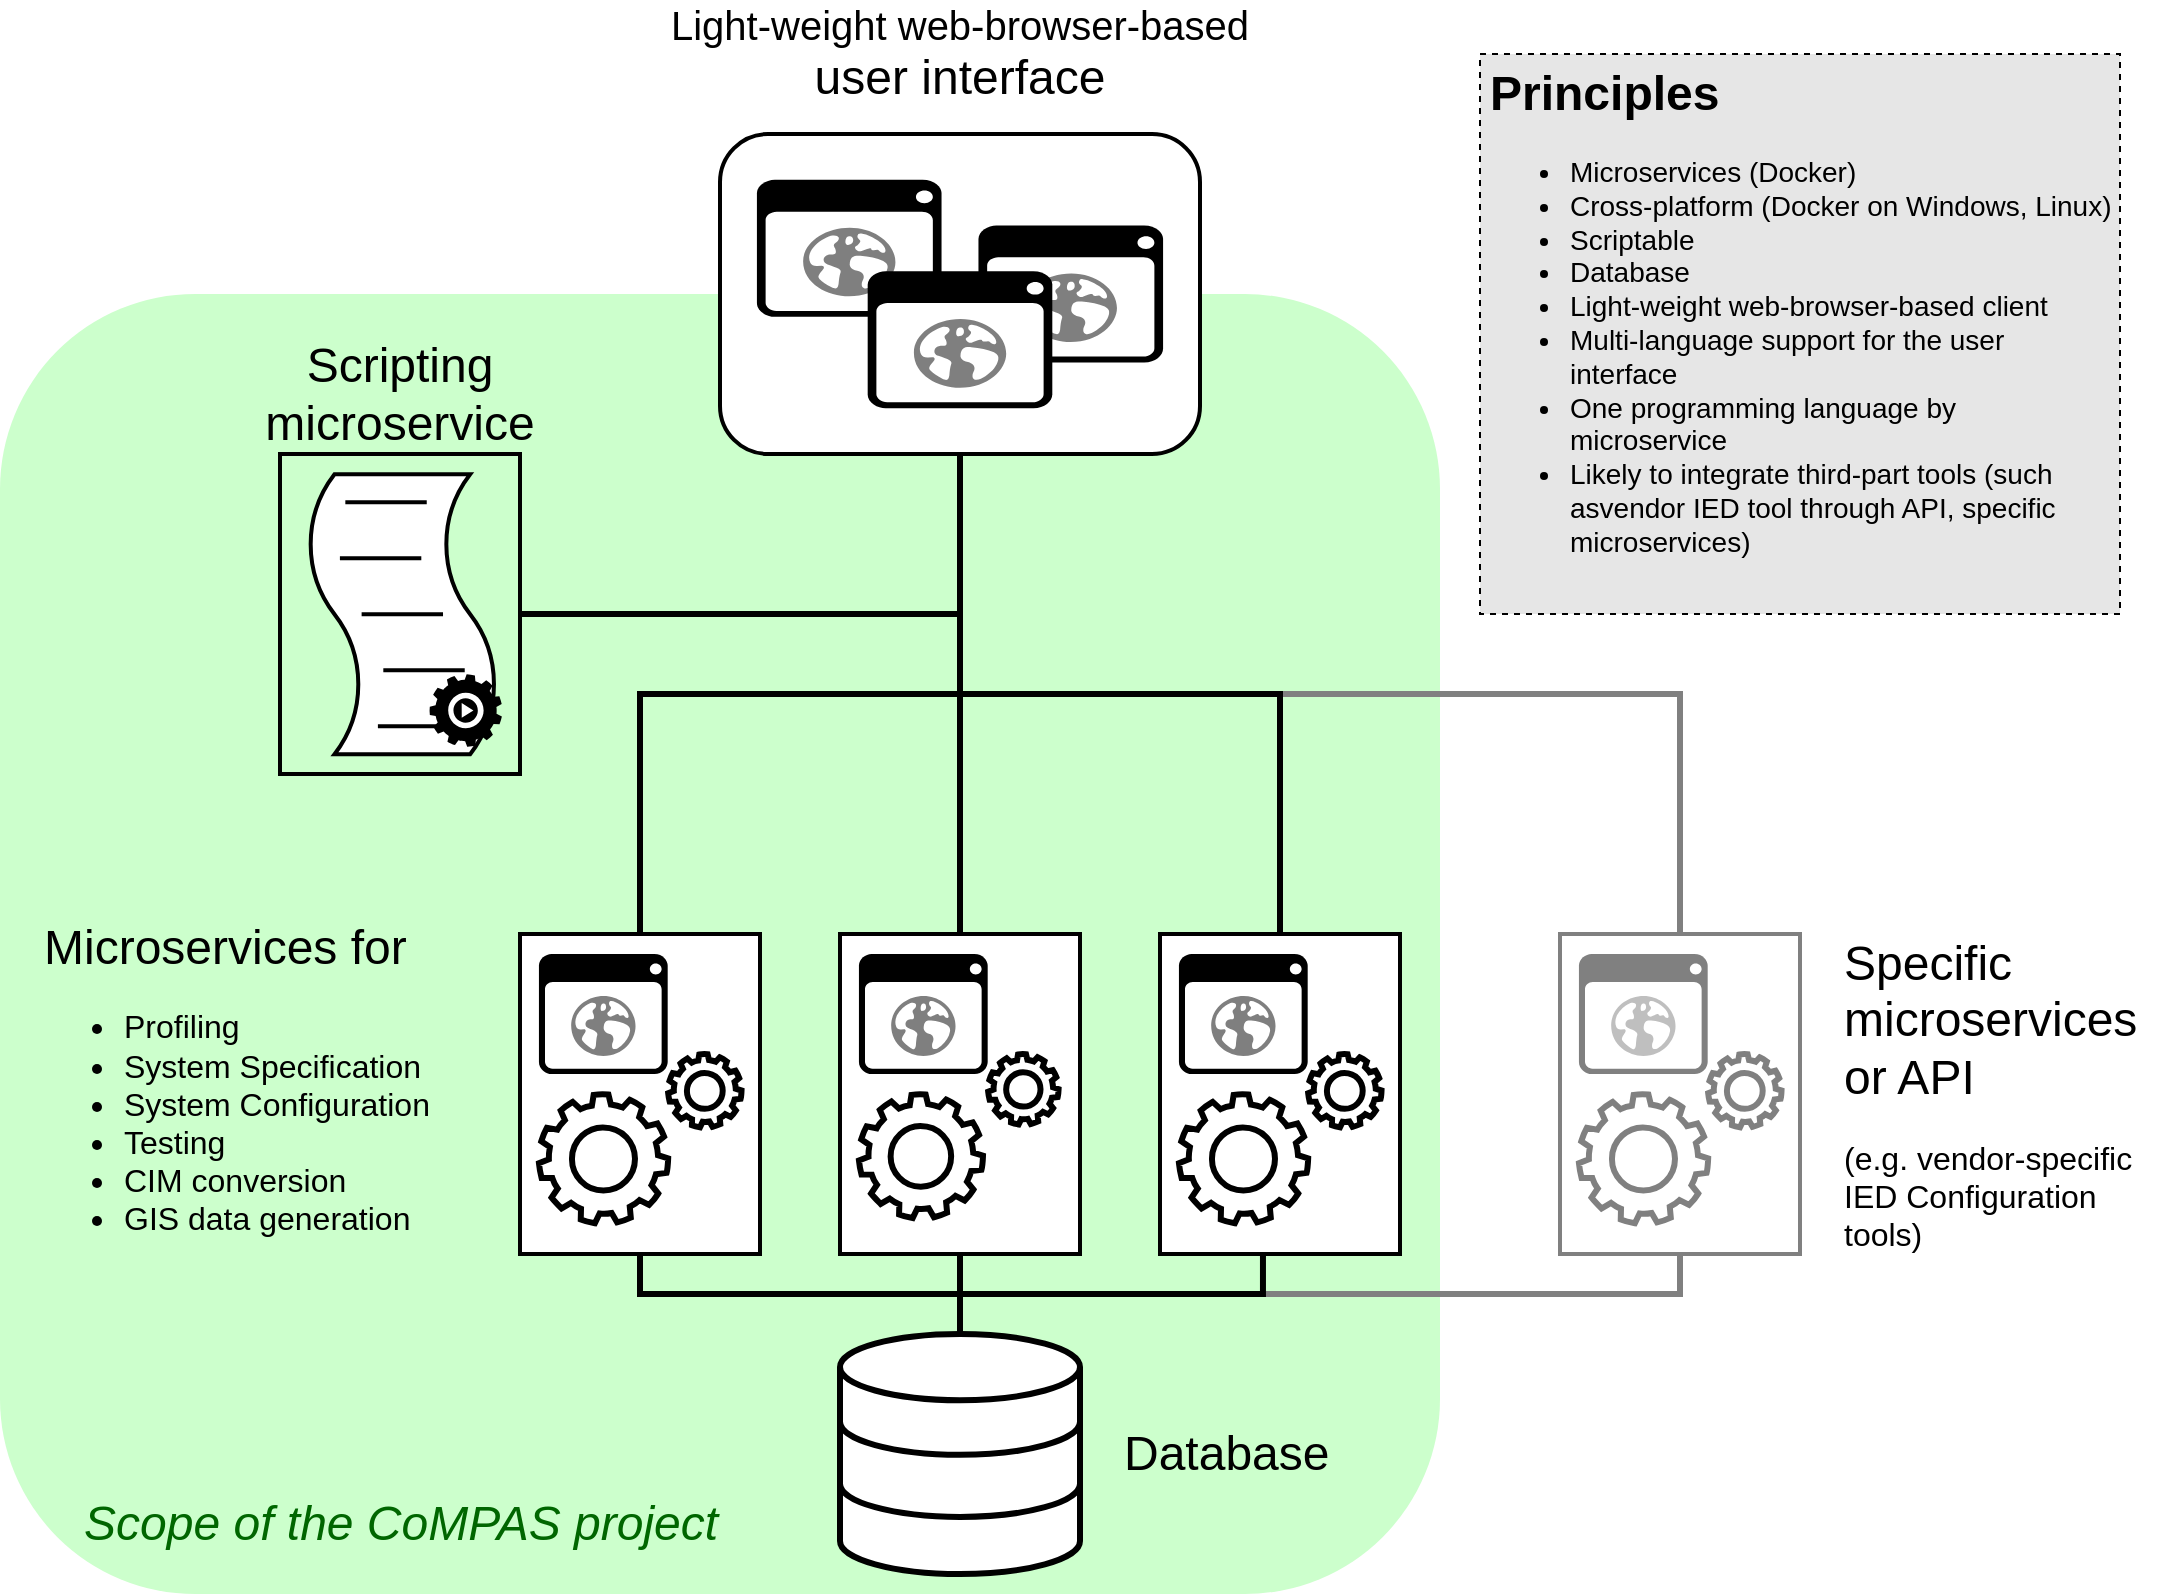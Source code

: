 <mxfile version="13.0.2" type="onedrive"><diagram id="8MLTrKeI8Y9a-DUyz9ag" name="Page-1"><mxGraphModel dx="1564" dy="864" grid="1" gridSize="10" guides="1" tooltips="1" connect="1" arrows="1" fold="1" page="1" pageScale="1" pageWidth="1169" pageHeight="827" math="0" shadow="0"><root><mxCell id="0"/><mxCell id="1" parent="0"/><mxCell id="Y_WJqo6VVNfsRhNZzqam-58" value="" style="rounded=1;whiteSpace=wrap;html=1;shadow=0;strokeColor=none;strokeWidth=2;fillColor=#CCFFCC;" parent="1" vertex="1"><mxGeometry x="60" y="160" width="720" height="650" as="geometry"/></mxCell><mxCell id="Y_WJqo6VVNfsRhNZzqam-51" value="" style="edgeStyle=elbowEdgeStyle;rounded=0;orthogonalLoop=1;jettySize=auto;html=1;elbow=vertical;endArrow=none;endFill=0;strokeWidth=3;entryX=0.5;entryY=1;entryDx=0;entryDy=0;strokeColor=#808080;exitX=0.5;exitY=-0.001;exitDx=0;exitDy=0;exitPerimeter=0;" parent="1" source="6FfZJY_eNl3m8xKxrcE1-2" target="Y_WJqo6VVNfsRhNZzqam-46" edge="1"><mxGeometry relative="1" as="geometry"><mxPoint x="701.72" y="651.44" as="targetPoint"/><mxPoint x="540" y="670" as="sourcePoint"/></mxGeometry></mxCell><mxCell id="Y_WJqo6VVNfsRhNZzqam-50" value="" style="edgeStyle=orthogonalEdgeStyle;rounded=0;orthogonalLoop=1;jettySize=auto;html=1;entryX=0.5;entryY=0;entryDx=0;entryDy=0;exitX=0.5;exitY=1;exitDx=0;exitDy=0;elbow=vertical;endArrow=none;endFill=0;strokeWidth=3;strokeColor=#808080;" parent="1" source="Y_WJqo6VVNfsRhNZzqam-5" target="Y_WJqo6VVNfsRhNZzqam-46" edge="1"><mxGeometry relative="1" as="geometry"><mxPoint x="710" y="490" as="targetPoint"/><mxPoint x="550" y="250" as="sourcePoint"/></mxGeometry></mxCell><mxCell id="6FfZJY_eNl3m8xKxrcE1-2" value="" style="html=1;verticalLabelPosition=bottom;align=center;labelBackgroundColor=#ffffff;verticalAlign=top;strokeWidth=3;strokeColor=#000000;shadow=0;dashed=0;shape=mxgraph.ios7.icons.data;" parent="1" vertex="1"><mxGeometry x="480" y="680" width="120" height="120" as="geometry"/></mxCell><mxCell id="6FfZJY_eNl3m8xKxrcE1-78" value="" style="edgeStyle=elbowEdgeStyle;rounded=0;orthogonalLoop=1;jettySize=auto;html=1;exitX=0.5;exitY=-0.001;exitDx=0;exitDy=0;exitPerimeter=0;elbow=vertical;endArrow=none;endFill=0;strokeWidth=3;entryX=0.429;entryY=1.002;entryDx=0;entryDy=0;entryPerimeter=0;" parent="1" source="6FfZJY_eNl3m8xKxrcE1-2" target="Y_WJqo6VVNfsRhNZzqam-36" edge="1"><mxGeometry relative="1" as="geometry"><mxPoint x="600" y="700" as="targetPoint"/></mxGeometry></mxCell><mxCell id="6FfZJY_eNl3m8xKxrcE1-82" value="" style="edgeStyle=elbowEdgeStyle;rounded=0;orthogonalLoop=1;jettySize=auto;elbow=vertical;html=1;endArrow=none;endFill=0;strokeWidth=3;exitX=0.5;exitY=1;exitDx=0;exitDy=0;" parent="1" source="Y_WJqo6VVNfsRhNZzqam-29" edge="1"><mxGeometry relative="1" as="geometry"><mxPoint x="540" y="680" as="targetPoint"/><mxPoint x="330" y="730" as="sourcePoint"/></mxGeometry></mxCell><mxCell id="6FfZJY_eNl3m8xKxrcE1-80" value="" style="edgeStyle=elbowEdgeStyle;rounded=0;orthogonalLoop=1;jettySize=auto;elbow=vertical;html=1;endArrow=none;endFill=0;strokeWidth=3;entryX=0.5;entryY=1;entryDx=0;entryDy=0;" parent="1" target="6FfZJY_eNl3m8xKxrcE1-88" edge="1"><mxGeometry relative="1" as="geometry"><mxPoint x="540" y="680" as="sourcePoint"/><mxPoint x="540" y="650" as="targetPoint"/></mxGeometry></mxCell><mxCell id="Y_WJqo6VVNfsRhNZzqam-4" value="" style="group" parent="1" vertex="1" connectable="0"><mxGeometry x="200" y="240" width="120" height="160" as="geometry"/></mxCell><mxCell id="6FfZJY_eNl3m8xKxrcE1-91" value="" style="rounded=0;whiteSpace=wrap;html=1;shadow=0;strokeWidth=2;fillColor=none;" parent="Y_WJqo6VVNfsRhNZzqam-4" vertex="1"><mxGeometry width="120.0" height="160" as="geometry"/></mxCell><mxCell id="6FfZJY_eNl3m8xKxrcE1-39" value="" style="shape=mxgraph.bpmn.script_task;html=1;outlineConnect=0;shadow=0;strokeColor=#000000;strokeWidth=2;fillColor=#ffffff;" parent="Y_WJqo6VVNfsRhNZzqam-4" vertex="1"><mxGeometry x="11.37" y="10.13" width="99.578" height="140" as="geometry"/></mxCell><mxCell id="Y_WJqo6VVNfsRhNZzqam-2" value="" style="group" parent="Y_WJqo6VVNfsRhNZzqam-4" vertex="1" connectable="0"><mxGeometry x="74.737" y="110.13" width="36.21" height="40" as="geometry"/></mxCell><mxCell id="6FfZJY_eNl3m8xKxrcE1-92" value="" style="rounded=0;whiteSpace=wrap;html=1;shadow=0;strokeWidth=2;fillColor=#FFFFFF;strokeColor=none;" parent="Y_WJqo6VVNfsRhNZzqam-2" vertex="1"><mxGeometry x="9.053" y="10" width="18.105" height="20" as="geometry"/></mxCell><mxCell id="6FfZJY_eNl3m8xKxrcE1-20" value="" style="html=1;aspect=fixed;strokeColor=none;shadow=0;align=center;verticalAlign=top;fillColor=#000000;shape=mxgraph.gcp2.play_gear" parent="Y_WJqo6VVNfsRhNZzqam-2" vertex="1"><mxGeometry width="36.21" height="36.21" as="geometry"/></mxCell><mxCell id="Y_WJqo6VVNfsRhNZzqam-6" value="" style="group" parent="1" vertex="1" connectable="0"><mxGeometry x="420" y="80" width="240" height="160" as="geometry"/></mxCell><mxCell id="Y_WJqo6VVNfsRhNZzqam-5" value="" style="rounded=1;whiteSpace=wrap;html=1;shadow=0;strokeWidth=2;fillColor=#FFFFFF;" parent="Y_WJqo6VVNfsRhNZzqam-6" vertex="1"><mxGeometry width="240" height="160" as="geometry"/></mxCell><mxCell id="6FfZJY_eNl3m8xKxrcE1-44" value="" style="shadow=0;dashed=0;html=1;strokeColor=none;fillColor=#000000;labelPosition=center;verticalLabelPosition=bottom;verticalAlign=top;align=center;outlineConnect=0;shape=mxgraph.veeam.2d.web_ui;" parent="Y_WJqo6VVNfsRhNZzqam-6" vertex="1"><mxGeometry x="18.462" y="22.857" width="92.308" height="68.571" as="geometry"/></mxCell><mxCell id="6FfZJY_eNl3m8xKxrcE1-45" value="" style="shadow=0;dashed=0;html=1;strokeColor=none;fillColor=#000000;labelPosition=center;verticalLabelPosition=bottom;verticalAlign=top;align=center;outlineConnect=0;shape=mxgraph.veeam.2d.web_ui;" parent="Y_WJqo6VVNfsRhNZzqam-6" vertex="1"><mxGeometry x="129.231" y="45.714" width="92.308" height="68.571" as="geometry"/></mxCell><mxCell id="6FfZJY_eNl3m8xKxrcE1-46" value="" style="shadow=0;dashed=0;html=1;strokeColor=none;fillColor=#000000;labelPosition=center;verticalLabelPosition=bottom;verticalAlign=top;align=center;outlineConnect=0;shape=mxgraph.veeam.2d.web_ui;" parent="Y_WJqo6VVNfsRhNZzqam-6" vertex="1"><mxGeometry x="73.846" y="68.571" width="92.308" height="68.571" as="geometry"/></mxCell><mxCell id="Y_WJqo6VVNfsRhNZzqam-20" value="" style="group" parent="1" vertex="1" connectable="0"><mxGeometry x="480" y="480" width="120" height="160" as="geometry"/></mxCell><mxCell id="6FfZJY_eNl3m8xKxrcE1-88" value="" style="rounded=0;whiteSpace=wrap;html=1;shadow=0;strokeWidth=2;fillColor=#FFFFFF;" parent="Y_WJqo6VVNfsRhNZzqam-20" vertex="1"><mxGeometry width="120.0" height="160" as="geometry"/></mxCell><mxCell id="6FfZJY_eNl3m8xKxrcE1-58" value="" style="html=1;aspect=fixed;strokeColor=#000000;shadow=0;align=center;verticalAlign=top;fillColor=none;shape=mxgraph.gcp2.gear;strokeWidth=3;" parent="Y_WJqo6VVNfsRhNZzqam-20" vertex="1"><mxGeometry x="74.086" y="60" width="35.216" height="35.216" as="geometry"/></mxCell><mxCell id="6FfZJY_eNl3m8xKxrcE1-59" value="" style="shadow=0;dashed=0;html=1;strokeColor=none;fillColor=#000000;labelPosition=center;verticalLabelPosition=bottom;verticalAlign=top;align=center;outlineConnect=0;shape=mxgraph.veeam.2d.web_ui;" parent="Y_WJqo6VVNfsRhNZzqam-20" vertex="1"><mxGeometry x="9.471" y="10" width="64.375" height="60" as="geometry"/></mxCell><mxCell id="6FfZJY_eNl3m8xKxrcE1-57" value="" style="html=1;aspect=fixed;strokeColor=#000000;shadow=0;align=center;verticalAlign=top;fillColor=none;shape=mxgraph.gcp2.gear;strokeWidth=3;" parent="Y_WJqo6VVNfsRhNZzqam-20" vertex="1"><mxGeometry x="9.471" y="80" width="62.031" height="62.031" as="geometry"/></mxCell><mxCell id="Y_WJqo6VVNfsRhNZzqam-21" value="" style="edgeStyle=orthogonalEdgeStyle;rounded=0;orthogonalLoop=1;jettySize=auto;html=1;entryX=1;entryY=0.5;entryDx=0;entryDy=0;exitX=0.5;exitY=1;exitDx=0;exitDy=0;elbow=vertical;endArrow=none;endFill=0;strokeWidth=3;" parent="1" source="Y_WJqo6VVNfsRhNZzqam-5" target="6FfZJY_eNl3m8xKxrcE1-91" edge="1"><mxGeometry relative="1" as="geometry"><mxPoint x="610" y="626.19" as="targetPoint"/><mxPoint x="280" y="720" as="sourcePoint"/></mxGeometry></mxCell><mxCell id="Y_WJqo6VVNfsRhNZzqam-28" value="" style="group" parent="1" vertex="1" connectable="0"><mxGeometry x="320" y="480" width="120" height="160" as="geometry"/></mxCell><mxCell id="Y_WJqo6VVNfsRhNZzqam-29" value="" style="rounded=0;whiteSpace=wrap;html=1;shadow=0;strokeWidth=2;fillColor=#FFFFFF;" parent="Y_WJqo6VVNfsRhNZzqam-28" vertex="1"><mxGeometry width="120" height="160" as="geometry"/></mxCell><mxCell id="Y_WJqo6VVNfsRhNZzqam-30" value="" style="html=1;aspect=fixed;strokeColor=#000000;shadow=0;align=center;verticalAlign=top;fillColor=none;shape=mxgraph.gcp2.gear;strokeWidth=3;" parent="Y_WJqo6VVNfsRhNZzqam-28" vertex="1"><mxGeometry x="74.086" y="60" width="36.683" height="36.683" as="geometry"/></mxCell><mxCell id="Y_WJqo6VVNfsRhNZzqam-31" value="" style="shadow=0;dashed=0;html=1;strokeColor=none;fillColor=#000000;labelPosition=center;verticalLabelPosition=bottom;verticalAlign=top;align=center;outlineConnect=0;shape=mxgraph.veeam.2d.web_ui;" parent="Y_WJqo6VVNfsRhNZzqam-28" vertex="1"><mxGeometry x="9.471" y="10" width="64.375" height="60" as="geometry"/></mxCell><mxCell id="Y_WJqo6VVNfsRhNZzqam-32" value="" style="html=1;aspect=fixed;strokeColor=#000000;shadow=0;align=center;verticalAlign=top;fillColor=none;shape=mxgraph.gcp2.gear;strokeWidth=3;" parent="Y_WJqo6VVNfsRhNZzqam-28" vertex="1"><mxGeometry x="9.471" y="80" width="64.615" height="64.615" as="geometry"/></mxCell><mxCell id="Y_WJqo6VVNfsRhNZzqam-35" value="" style="group" parent="1" vertex="1" connectable="0"><mxGeometry x="640" y="480" width="120" height="160" as="geometry"/></mxCell><mxCell id="Y_WJqo6VVNfsRhNZzqam-36" value="" style="rounded=0;whiteSpace=wrap;html=1;shadow=0;strokeWidth=2;fillColor=#FFFFFF;" parent="Y_WJqo6VVNfsRhNZzqam-35" vertex="1"><mxGeometry width="120" height="160" as="geometry"/></mxCell><mxCell id="Y_WJqo6VVNfsRhNZzqam-37" value="" style="html=1;aspect=fixed;strokeColor=#000000;shadow=0;align=center;verticalAlign=top;fillColor=none;shape=mxgraph.gcp2.gear;strokeWidth=3;" parent="Y_WJqo6VVNfsRhNZzqam-35" vertex="1"><mxGeometry x="74.086" y="60" width="36.683" height="36.683" as="geometry"/></mxCell><mxCell id="Y_WJqo6VVNfsRhNZzqam-38" value="" style="shadow=0;dashed=0;html=1;strokeColor=none;fillColor=#000000;labelPosition=center;verticalLabelPosition=bottom;verticalAlign=top;align=center;outlineConnect=0;shape=mxgraph.veeam.2d.web_ui;" parent="Y_WJqo6VVNfsRhNZzqam-35" vertex="1"><mxGeometry x="9.471" y="10" width="64.375" height="60" as="geometry"/></mxCell><mxCell id="Y_WJqo6VVNfsRhNZzqam-39" value="" style="html=1;aspect=fixed;strokeColor=#000000;shadow=0;align=center;verticalAlign=top;fillColor=none;shape=mxgraph.gcp2.gear;strokeWidth=3;" parent="Y_WJqo6VVNfsRhNZzqam-35" vertex="1"><mxGeometry x="9.471" y="80" width="64.615" height="64.615" as="geometry"/></mxCell><mxCell id="Y_WJqo6VVNfsRhNZzqam-41" value="" style="edgeStyle=orthogonalEdgeStyle;rounded=0;orthogonalLoop=1;jettySize=auto;html=1;entryX=0.5;entryY=0;entryDx=0;entryDy=0;exitX=0.5;exitY=1;exitDx=0;exitDy=0;elbow=vertical;endArrow=none;endFill=0;strokeWidth=3;" parent="1" source="Y_WJqo6VVNfsRhNZzqam-5" target="6FfZJY_eNl3m8xKxrcE1-88" edge="1"><mxGeometry relative="1" as="geometry"><mxPoint x="770" y="370" as="targetPoint"/><mxPoint x="552" y="250" as="sourcePoint"/></mxGeometry></mxCell><mxCell id="Y_WJqo6VVNfsRhNZzqam-42" value="" style="edgeStyle=orthogonalEdgeStyle;rounded=0;orthogonalLoop=1;jettySize=auto;html=1;entryX=0.5;entryY=0;entryDx=0;entryDy=0;exitX=0.5;exitY=1;exitDx=0;exitDy=0;elbow=vertical;endArrow=none;endFill=0;strokeWidth=3;" parent="1" source="Y_WJqo6VVNfsRhNZzqam-5" target="Y_WJqo6VVNfsRhNZzqam-29" edge="1"><mxGeometry relative="1" as="geometry"><mxPoint x="550" y="490" as="targetPoint"/><mxPoint x="550" y="250" as="sourcePoint"/></mxGeometry></mxCell><mxCell id="Y_WJqo6VVNfsRhNZzqam-43" value="" style="edgeStyle=orthogonalEdgeStyle;rounded=0;orthogonalLoop=1;jettySize=auto;html=1;entryX=0.5;entryY=0;entryDx=0;entryDy=0;exitX=0.5;exitY=1;exitDx=0;exitDy=0;elbow=vertical;endArrow=none;endFill=0;strokeWidth=3;" parent="1" source="Y_WJqo6VVNfsRhNZzqam-5" target="Y_WJqo6VVNfsRhNZzqam-36" edge="1"><mxGeometry relative="1" as="geometry"><mxPoint x="390" y="490" as="targetPoint"/><mxPoint x="550" y="250" as="sourcePoint"/></mxGeometry></mxCell><mxCell id="Y_WJqo6VVNfsRhNZzqam-45" value="" style="group" parent="1" vertex="1" connectable="0"><mxGeometry x="840" y="480" width="120" height="160" as="geometry"/></mxCell><mxCell id="Y_WJqo6VVNfsRhNZzqam-46" value="" style="rounded=0;whiteSpace=wrap;html=1;shadow=0;strokeWidth=2;fillColor=#FFFFFF;strokeColor=#808080;" parent="Y_WJqo6VVNfsRhNZzqam-45" vertex="1"><mxGeometry width="120" height="160" as="geometry"/></mxCell><mxCell id="Y_WJqo6VVNfsRhNZzqam-47" value="" style="html=1;aspect=fixed;strokeColor=#808080;shadow=0;align=center;verticalAlign=top;fillColor=none;shape=mxgraph.gcp2.gear;strokeWidth=3;" parent="Y_WJqo6VVNfsRhNZzqam-45" vertex="1"><mxGeometry x="74.086" y="60" width="36.683" height="36.683" as="geometry"/></mxCell><mxCell id="Y_WJqo6VVNfsRhNZzqam-48" value="" style="shadow=0;dashed=0;html=1;strokeColor=none;fillColor=#808080;labelPosition=center;verticalLabelPosition=bottom;verticalAlign=top;align=center;outlineConnect=0;shape=mxgraph.veeam.2d.web_ui;" parent="Y_WJqo6VVNfsRhNZzqam-45" vertex="1"><mxGeometry x="9.471" y="10" width="64.375" height="60" as="geometry"/></mxCell><mxCell id="Y_WJqo6VVNfsRhNZzqam-49" value="" style="html=1;aspect=fixed;strokeColor=#808080;shadow=0;align=center;verticalAlign=top;fillColor=none;shape=mxgraph.gcp2.gear;strokeWidth=3;" parent="Y_WJqo6VVNfsRhNZzqam-45" vertex="1"><mxGeometry x="9.471" y="80" width="64.615" height="64.615" as="geometry"/></mxCell><mxCell id="Y_WJqo6VVNfsRhNZzqam-53" value="&lt;div&gt;&lt;font style=&quot;font-size: 20px&quot;&gt;Light-weight&lt;/font&gt;&lt;font style=&quot;font-size: 20px&quot;&gt;&lt;font style=&quot;font-size: 20px&quot;&gt; web-browser-based&lt;/font&gt;&lt;/font&gt;&lt;/div&gt;&lt;div&gt;&lt;font style=&quot;font-size: 20px&quot; size=&quot;1&quot;&gt;&lt;font style=&quot;font-size: 24px&quot;&gt;user interface&lt;/font&gt;&lt;/font&gt;&lt;/div&gt;" style="text;html=1;strokeColor=none;fillColor=none;align=center;verticalAlign=middle;whiteSpace=wrap;rounded=0;shadow=0;" parent="1" vertex="1"><mxGeometry x="390" y="20" width="300" height="40" as="geometry"/></mxCell><mxCell id="Y_WJqo6VVNfsRhNZzqam-54" value="&lt;div align=&quot;left&quot;&gt;&lt;i&gt;&lt;font style=&quot;font-size: 24px&quot; color=&quot;#006600&quot;&gt;Scope of the CoMPAS project&lt;/font&gt;&lt;/i&gt;&lt;br&gt;&lt;/div&gt;" style="text;html=1;strokeColor=none;fillColor=none;align=left;verticalAlign=middle;whiteSpace=wrap;rounded=0;shadow=0;" parent="1" vertex="1"><mxGeometry x="100" y="760" width="347.5" height="30" as="geometry"/></mxCell><mxCell id="Y_WJqo6VVNfsRhNZzqam-55" value="&lt;div align=&quot;left&quot;&gt;&lt;font style=&quot;font-size: 24px&quot;&gt;Database&lt;/font&gt;&lt;/div&gt;" style="text;html=1;strokeColor=none;fillColor=none;align=left;verticalAlign=middle;whiteSpace=wrap;rounded=0;shadow=0;" parent="1" vertex="1"><mxGeometry x="620" y="720" width="160" height="40" as="geometry"/></mxCell><mxCell id="Y_WJqo6VVNfsRhNZzqam-56" value="&lt;div style=&quot;font-size: 16px&quot;&gt;&lt;font style=&quot;font-size: 24px&quot;&gt;Microservices for&lt;/font&gt;&lt;br&gt;&lt;ul&gt;&lt;li&gt;&lt;span&gt;Profiling&lt;/span&gt;&lt;/li&gt;&lt;li&gt;&lt;span&gt;System Specification&lt;/span&gt;&lt;/li&gt;&lt;li&gt;&lt;span&gt;System Configuration&lt;/span&gt;&lt;/li&gt;&lt;li&gt;&lt;span&gt;Testing&lt;/span&gt;&lt;/li&gt;&lt;li&gt;&lt;span&gt;CIM conversion&lt;/span&gt;&lt;/li&gt;&lt;li&gt;&lt;span&gt;GIS data generation&lt;/span&gt;&lt;/li&gt;&lt;/ul&gt;&lt;/div&gt;" style="text;html=1;strokeColor=none;fillColor=none;align=left;verticalAlign=middle;whiteSpace=wrap;rounded=0;shadow=0;" parent="1" vertex="1"><mxGeometry x="80" y="480" width="220" height="160" as="geometry"/></mxCell><mxCell id="Y_WJqo6VVNfsRhNZzqam-57" value="&lt;p style=&quot;font-size: 16px&quot; align=&quot;left&quot;&gt;&lt;font style=&quot;font-size: 16px&quot; size=&quot;1&quot; face=&quot;Helvetica&quot;&gt;&lt;span style=&quot;font-size: 24px&quot;&gt;Specific microservices or API &lt;/span&gt;&lt;/font&gt;&lt;/p&gt;&lt;p style=&quot;font-size: 16px&quot; align=&quot;left&quot;&gt;&lt;font style=&quot;font-size: 16px&quot; face=&quot;Helvetica&quot;&gt;&lt;span&gt;(e.g. vendor-specific IED Configuration tools)&lt;/span&gt;&lt;/font&gt;&lt;/p&gt;" style="text;html=1;strokeColor=none;fillColor=none;align=left;verticalAlign=middle;whiteSpace=wrap;rounded=0;shadow=0;" parent="1" vertex="1"><mxGeometry x="980" y="480" width="160" height="160" as="geometry"/></mxCell><mxCell id="Y_WJqo6VVNfsRhNZzqam-59" value="&lt;font style=&quot;font-size: 24px&quot;&gt;Scripting microservice &lt;br&gt;&lt;/font&gt;" style="text;html=1;strokeColor=none;fillColor=none;align=center;verticalAlign=middle;whiteSpace=wrap;rounded=0;shadow=0;" parent="1" vertex="1"><mxGeometry x="160" y="190" width="200" height="40" as="geometry"/></mxCell><mxCell id="79xiYewvgyFwOKTl-4Y6-1" value="&lt;h1&gt;Principles&lt;/h1&gt;&lt;p&gt;&lt;/p&gt;&lt;ul style=&quot;font-size: 14px&quot;&gt;&lt;li&gt;&lt;span&gt;Microservices (Docker)&lt;/span&gt;&lt;/li&gt;&lt;li&gt;&lt;span&gt;Cross-platform (Docker on Windows, Linux)&lt;/span&gt;&lt;/li&gt;&lt;li&gt;&lt;span&gt;Scriptable&lt;/span&gt;&lt;/li&gt;&lt;li&gt;&lt;span&gt;Database&lt;/span&gt;&lt;/li&gt;&lt;li&gt;&lt;span&gt;Light-weight web-browser-based client&lt;/span&gt;&lt;/li&gt;&lt;li&gt;&lt;span&gt;Multi-language support for the user interface&lt;/span&gt;&lt;/li&gt;&lt;li&gt;&lt;span&gt;One programming language by microservice&lt;/span&gt;&lt;/li&gt;&lt;li&gt;&lt;span&gt;Likely to integrate third-part tools (such asvendor IED tool through API, specific microservices)&lt;/span&gt;&lt;/li&gt;&lt;/ul&gt;" style="text;html=1;strokeColor=#000000;fillColor=#E6E6E6;spacing=5;spacingTop=-20;whiteSpace=wrap;overflow=hidden;rounded=0;shadow=0;dashed=1;" vertex="1" parent="1"><mxGeometry x="800" y="40" width="320" height="280" as="geometry"/></mxCell></root></mxGraphModel></diagram></mxfile>